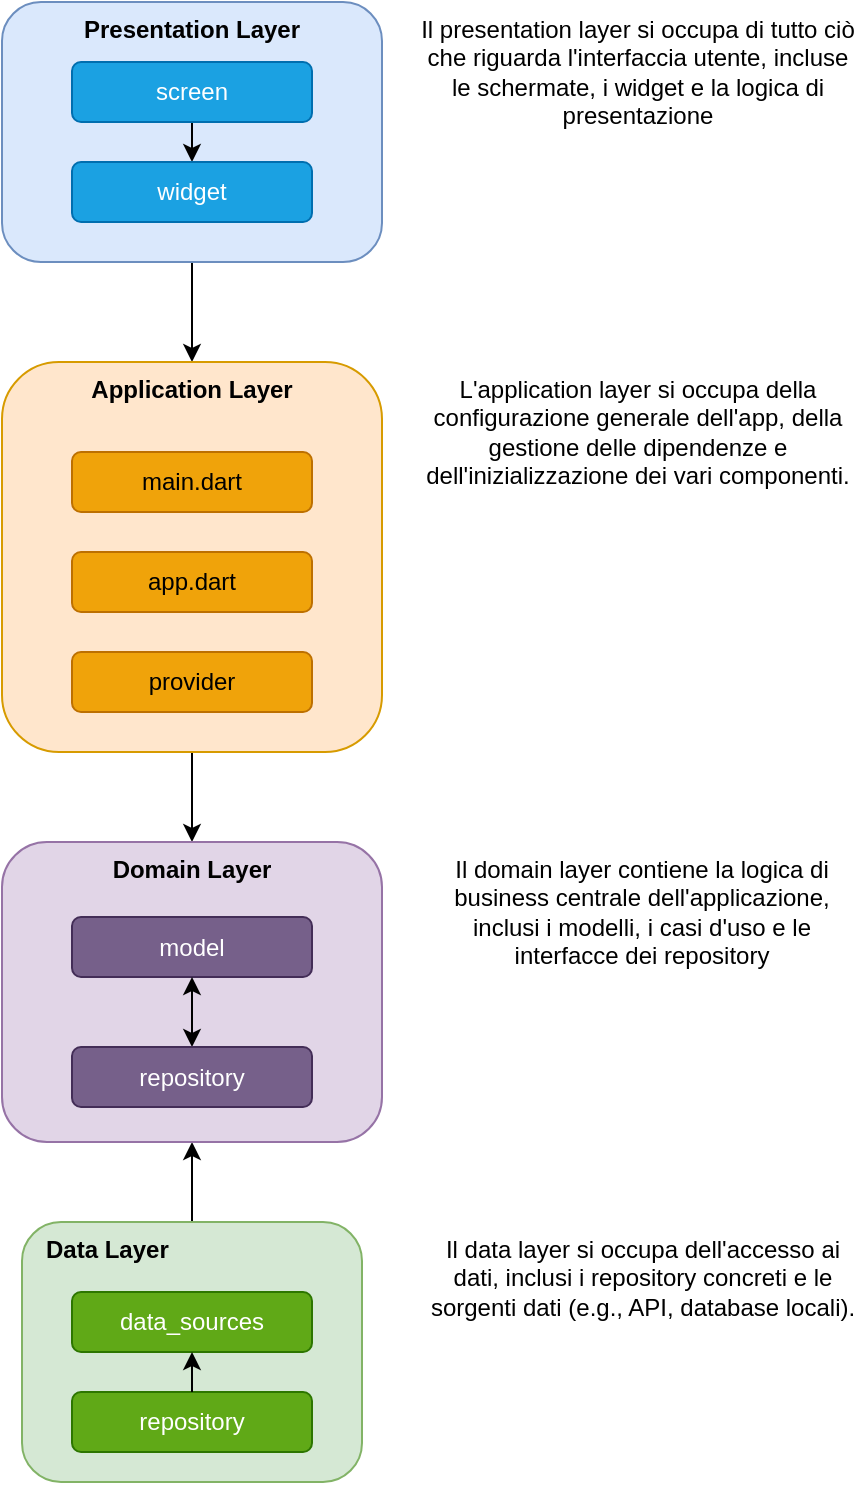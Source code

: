 <mxfile>
    <diagram id="iuXNh0eOK1XOTNSb32b2" name="Page-1">
        <mxGraphModel dx="1513" dy="815" grid="1" gridSize="10" guides="1" tooltips="1" connect="1" arrows="1" fold="1" page="1" pageScale="1" pageWidth="1100" pageHeight="850" math="0" shadow="0">
            <root>
                <mxCell id="0"/>
                <mxCell id="1" parent="0"/>
                <mxCell id="4" value="" style="edgeStyle=none;html=1;" parent="1" source="2" target="3" edge="1">
                    <mxGeometry relative="1" as="geometry"/>
                </mxCell>
                <mxCell id="2" value="Presentation Layer" style="rounded=1;whiteSpace=wrap;html=1;verticalAlign=top;fontStyle=1;labelBackgroundColor=none;fillColor=#dae8fc;strokeColor=#6c8ebf;" parent="1" vertex="1">
                    <mxGeometry x="330" y="30" width="190" height="130" as="geometry"/>
                </mxCell>
                <mxCell id="6" value="" style="edgeStyle=none;html=1;" parent="1" source="3" target="5" edge="1">
                    <mxGeometry relative="1" as="geometry"/>
                </mxCell>
                <mxCell id="8" value="" style="edgeStyle=none;html=1;startArrow=classic;startFill=1;endArrow=none;endFill=0;fillColor=#d5e8d4;strokeColor=#000000;entryX=0.5;entryY=0;entryDx=0;entryDy=0;" parent="1" source="5" target="7" edge="1">
                    <mxGeometry relative="1" as="geometry"/>
                </mxCell>
                <mxCell id="14" value="Il domain layer contiene la logica di business centrale dell'applicazione, inclusi i modelli, i casi d'uso e le interfacce dei repository" style="text;whiteSpace=wrap;html=1;fontFamily=Helvetica;align=center;" parent="1" vertex="1">
                    <mxGeometry x="540" y="450" width="220" height="50" as="geometry"/>
                </mxCell>
                <mxCell id="15" value="Il data layer si occupa dell'accesso ai dati, inclusi i repository concreti e le sorgenti dati (e.g., API, database locali)." style="text;whiteSpace=wrap;html=1;fontFamily=Helvetica;align=center;" parent="1" vertex="1">
                    <mxGeometry x="542.5" y="640" width="215" height="50" as="geometry"/>
                </mxCell>
                <mxCell id="16" value="Il presentation layer si occupa di tutto ciò che riguarda l'interfaccia utente, incluse le schermate, i widget e la logica di presentazione" style="text;whiteSpace=wrap;html=1;fontFamily=Helvetica;align=center;" parent="1" vertex="1">
                    <mxGeometry x="537.5" y="30" width="220" height="70" as="geometry"/>
                </mxCell>
                <mxCell id="17" value="L'application layer si occupa della configurazione generale dell'app, della gestione delle dipendenze e dell'inizializzazione dei vari componenti." style="text;whiteSpace=wrap;html=1;fontFamily=Helvetica;align=center;" parent="1" vertex="1">
                    <mxGeometry x="537.5" y="210" width="220" height="50" as="geometry"/>
                </mxCell>
                <mxCell id="32" value="" style="edgeStyle=none;html=1;" edge="1" parent="1" source="22" target="23">
                    <mxGeometry relative="1" as="geometry"/>
                </mxCell>
                <mxCell id="22" value="&lt;p class=&quot;MsoNormal&quot;&gt;screen&lt;/p&gt;" style="rounded=1;whiteSpace=wrap;html=1;labelBackgroundColor=none;fillColor=#1ba1e2;strokeColor=#006EAF;movable=1;resizable=1;rotatable=1;deletable=1;editable=1;connectable=1;fontFamily=Helvetica;fontColor=#ffffff;" vertex="1" parent="1">
                    <mxGeometry x="365" y="60" width="120" height="30" as="geometry"/>
                </mxCell>
                <mxCell id="23" value="&lt;p class=&quot;MsoNormal&quot;&gt;widget&lt;/p&gt;" style="rounded=1;whiteSpace=wrap;html=1;labelBackgroundColor=none;fillColor=#1ba1e2;strokeColor=#006EAF;movable=1;resizable=1;rotatable=1;deletable=1;editable=1;connectable=1;fontFamily=Helvetica;fontColor=#ffffff;" vertex="1" parent="1">
                    <mxGeometry x="365" y="110" width="120" height="30" as="geometry"/>
                </mxCell>
                <mxCell id="25" value="" style="group" vertex="1" connectable="0" parent="1">
                    <mxGeometry x="330" y="210" width="190" height="195" as="geometry"/>
                </mxCell>
                <mxCell id="3" value="Application Layer" style="rounded=1;whiteSpace=wrap;html=1;verticalAlign=top;fontStyle=1;labelBackgroundColor=none;fillColor=#ffe6cc;strokeColor=#d79b00;movable=1;resizable=1;rotatable=1;deletable=1;editable=1;connectable=1;" parent="25" vertex="1">
                    <mxGeometry width="190" height="195" as="geometry"/>
                </mxCell>
                <mxCell id="20" value="&lt;p class=&quot;MsoNormal&quot;&gt;main.dart&lt;/p&gt;" style="rounded=1;whiteSpace=wrap;html=1;labelBackgroundColor=none;fillColor=#f0a30a;strokeColor=#BD7000;movable=1;resizable=1;rotatable=1;deletable=1;editable=1;connectable=1;fontFamily=Helvetica;fontColor=#000000;" vertex="1" parent="25">
                    <mxGeometry x="35" y="45" width="120" height="30" as="geometry"/>
                </mxCell>
                <mxCell id="21" value="&lt;p class=&quot;MsoNormal&quot;&gt;app.dart&lt;/p&gt;" style="rounded=1;whiteSpace=wrap;html=1;labelBackgroundColor=none;fillColor=#f0a30a;strokeColor=#BD7000;movable=1;resizable=1;rotatable=1;deletable=1;editable=1;connectable=1;fontFamily=Helvetica;fontColor=#000000;" vertex="1" parent="25">
                    <mxGeometry x="35" y="95" width="120" height="30" as="geometry"/>
                </mxCell>
                <mxCell id="24" value="&lt;p class=&quot;MsoNormal&quot;&gt;provider&lt;/p&gt;" style="rounded=1;whiteSpace=wrap;html=1;labelBackgroundColor=none;fillColor=#f0a30a;strokeColor=#BD7000;movable=1;resizable=1;rotatable=1;deletable=1;editable=1;connectable=1;fontFamily=Helvetica;fontColor=#000000;" vertex="1" parent="25">
                    <mxGeometry x="35" y="145" width="120" height="30" as="geometry"/>
                </mxCell>
                <mxCell id="31" value="" style="group" vertex="1" connectable="0" parent="1">
                    <mxGeometry x="340" y="640" width="170" height="130" as="geometry"/>
                </mxCell>
                <mxCell id="7" value="&amp;nbsp; &amp;nbsp;Data Layer" style="rounded=1;whiteSpace=wrap;html=1;verticalAlign=top;fontStyle=1;labelBackgroundColor=none;fillColor=#d5e8d4;strokeColor=#82b366;align=left;movable=1;resizable=1;rotatable=1;deletable=1;editable=1;connectable=1;" parent="31" vertex="1">
                    <mxGeometry width="170" height="130" as="geometry"/>
                </mxCell>
                <mxCell id="10" value="repository" style="rounded=1;whiteSpace=wrap;html=1;labelBackgroundColor=none;fillColor=#60a917;fontColor=#ffffff;strokeColor=#2D7600;movable=1;resizable=1;rotatable=1;deletable=1;editable=1;connectable=1;" parent="31" vertex="1">
                    <mxGeometry x="25" y="85" width="120" height="30" as="geometry"/>
                </mxCell>
                <mxCell id="12" value="&lt;p class=&quot;MsoNormal&quot;&gt;data_sources&lt;/p&gt;" style="rounded=1;whiteSpace=wrap;html=1;labelBackgroundColor=none;fillColor=#60a917;fontColor=#ffffff;strokeColor=#2D7600;movable=1;resizable=1;rotatable=1;deletable=1;editable=1;connectable=1;fontFamily=Helvetica;" parent="31" vertex="1">
                    <mxGeometry x="25" y="35" width="120" height="30" as="geometry"/>
                </mxCell>
                <mxCell id="13" value="" style="edgeStyle=none;html=1;strokeColor=#000000;startArrow=none;startFill=0;endArrow=classic;endFill=1;movable=1;resizable=1;rotatable=1;deletable=1;editable=1;connectable=1;" parent="31" source="10" target="12" edge="1">
                    <mxGeometry relative="1" as="geometry"/>
                </mxCell>
                <mxCell id="35" value="" style="group" vertex="1" connectable="0" parent="1">
                    <mxGeometry x="330" y="460" width="190" height="150" as="geometry"/>
                </mxCell>
                <mxCell id="5" value="Domain Layer" style="rounded=1;whiteSpace=wrap;html=1;verticalAlign=top;fontStyle=1;labelBackgroundColor=none;fillColor=#e1d5e7;strokeColor=#9673a6;" parent="35" vertex="1">
                    <mxGeometry y="-10" width="190" height="150" as="geometry"/>
                </mxCell>
                <mxCell id="18" value="&lt;p class=&quot;MsoNormal&quot;&gt;model&lt;/p&gt;" style="rounded=1;whiteSpace=wrap;html=1;labelBackgroundColor=none;fillColor=#76608a;strokeColor=#432D57;movable=1;resizable=1;rotatable=1;deletable=1;editable=1;connectable=1;fontFamily=Helvetica;fontColor=#ffffff;" vertex="1" parent="35">
                    <mxGeometry x="35" y="27.5" width="120" height="30" as="geometry"/>
                </mxCell>
                <mxCell id="34" value="" style="edgeStyle=none;html=1;startArrow=classic;startFill=1;" edge="1" parent="35" source="19" target="18">
                    <mxGeometry relative="1" as="geometry"/>
                </mxCell>
                <mxCell id="19" value="&lt;p class=&quot;MsoNormal&quot;&gt;repository&lt;/p&gt;" style="rounded=1;whiteSpace=wrap;html=1;labelBackgroundColor=none;fillColor=#76608a;strokeColor=#432D57;movable=1;resizable=1;rotatable=1;deletable=1;editable=1;connectable=1;fontFamily=Helvetica;fontColor=#ffffff;" vertex="1" parent="35">
                    <mxGeometry x="35" y="92.5" width="120" height="30" as="geometry"/>
                </mxCell>
            </root>
        </mxGraphModel>
    </diagram>
</mxfile>